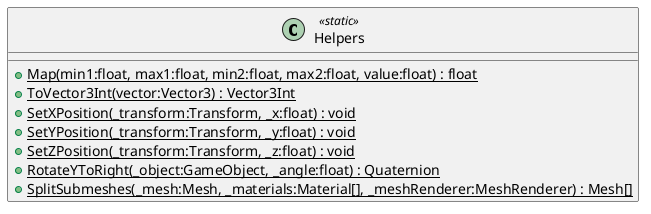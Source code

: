 @startuml
class Helpers <<static>> {
    + {static} Map(min1:float, max1:float, min2:float, max2:float, value:float) : float
    + {static} ToVector3Int(vector:Vector3) : Vector3Int
    + {static} SetXPosition(_transform:Transform, _x:float) : void
    + {static} SetYPosition(_transform:Transform, _y:float) : void
    + {static} SetZPosition(_transform:Transform, _z:float) : void
    + {static} RotateYToRight(_object:GameObject, _angle:float) : Quaternion
    + {static} SplitSubmeshes(_mesh:Mesh, _materials:Material[], _meshRenderer:MeshRenderer) : Mesh[]
}
@enduml
